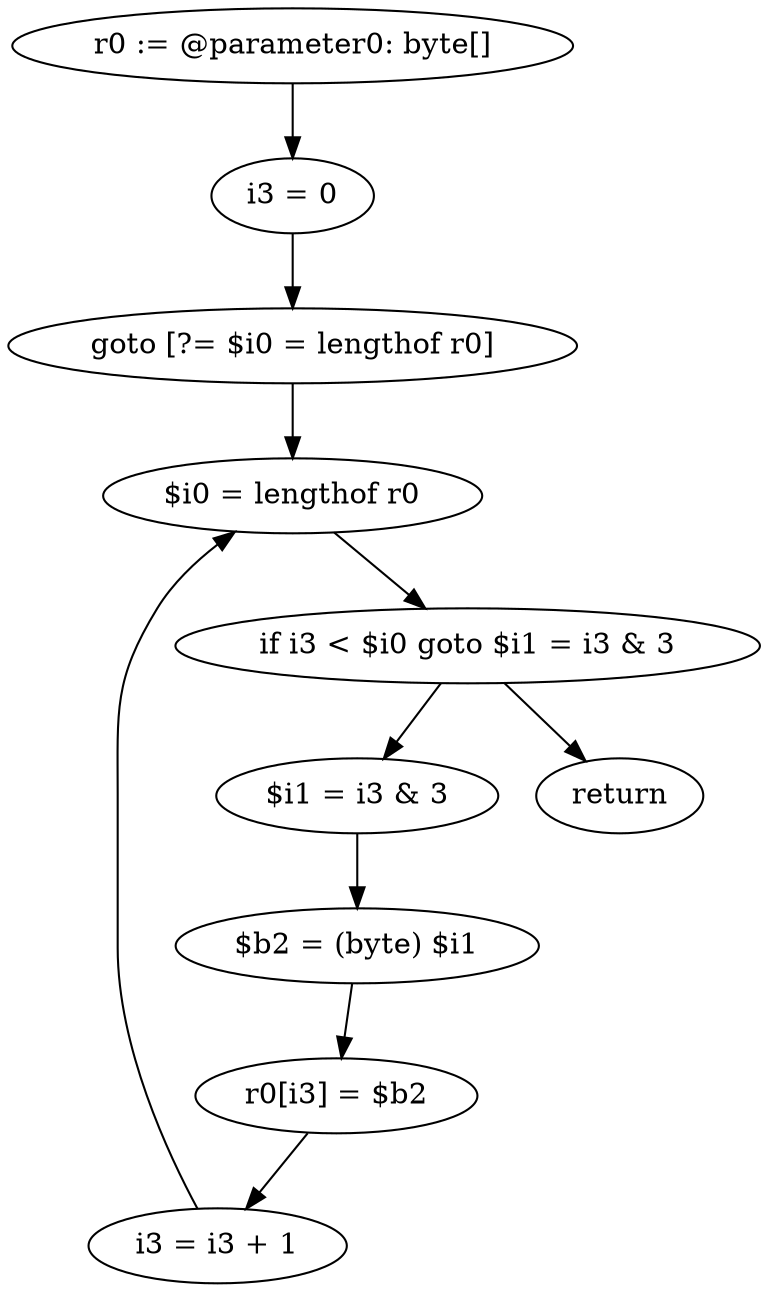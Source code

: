 digraph "unitGraph" {
    "r0 := @parameter0: byte[]"
    "i3 = 0"
    "goto [?= $i0 = lengthof r0]"
    "$i1 = i3 & 3"
    "$b2 = (byte) $i1"
    "r0[i3] = $b2"
    "i3 = i3 + 1"
    "$i0 = lengthof r0"
    "if i3 < $i0 goto $i1 = i3 & 3"
    "return"
    "r0 := @parameter0: byte[]"->"i3 = 0";
    "i3 = 0"->"goto [?= $i0 = lengthof r0]";
    "goto [?= $i0 = lengthof r0]"->"$i0 = lengthof r0";
    "$i1 = i3 & 3"->"$b2 = (byte) $i1";
    "$b2 = (byte) $i1"->"r0[i3] = $b2";
    "r0[i3] = $b2"->"i3 = i3 + 1";
    "i3 = i3 + 1"->"$i0 = lengthof r0";
    "$i0 = lengthof r0"->"if i3 < $i0 goto $i1 = i3 & 3";
    "if i3 < $i0 goto $i1 = i3 & 3"->"return";
    "if i3 < $i0 goto $i1 = i3 & 3"->"$i1 = i3 & 3";
}
